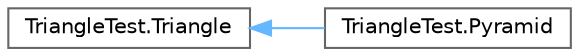 digraph "Graphical Class Hierarchy"
{
 // LATEX_PDF_SIZE
  bgcolor="transparent";
  edge [fontname=Helvetica,fontsize=10,labelfontname=Helvetica,labelfontsize=10];
  node [fontname=Helvetica,fontsize=10,shape=box,height=0.2,width=0.4];
  rankdir="LR";
  Node0 [id="Node000000",label="TriangleTest.Triangle",height=0.2,width=0.4,color="grey40", fillcolor="white", style="filled",URL="$class_triangle_test_1_1_triangle.html",tooltip="Класс, представляющий треугольник"];
  Node0 -> Node1 [id="edge1_Node000000_Node000001",dir="back",color="steelblue1",style="solid",tooltip=" "];
  Node1 [id="Node000001",label="TriangleTest.Pyramid",height=0.2,width=0.4,color="grey40", fillcolor="white", style="filled",URL="$class_triangle_test_1_1_pyramid.html",tooltip="Класс, представляющий пирамиду"];
}
